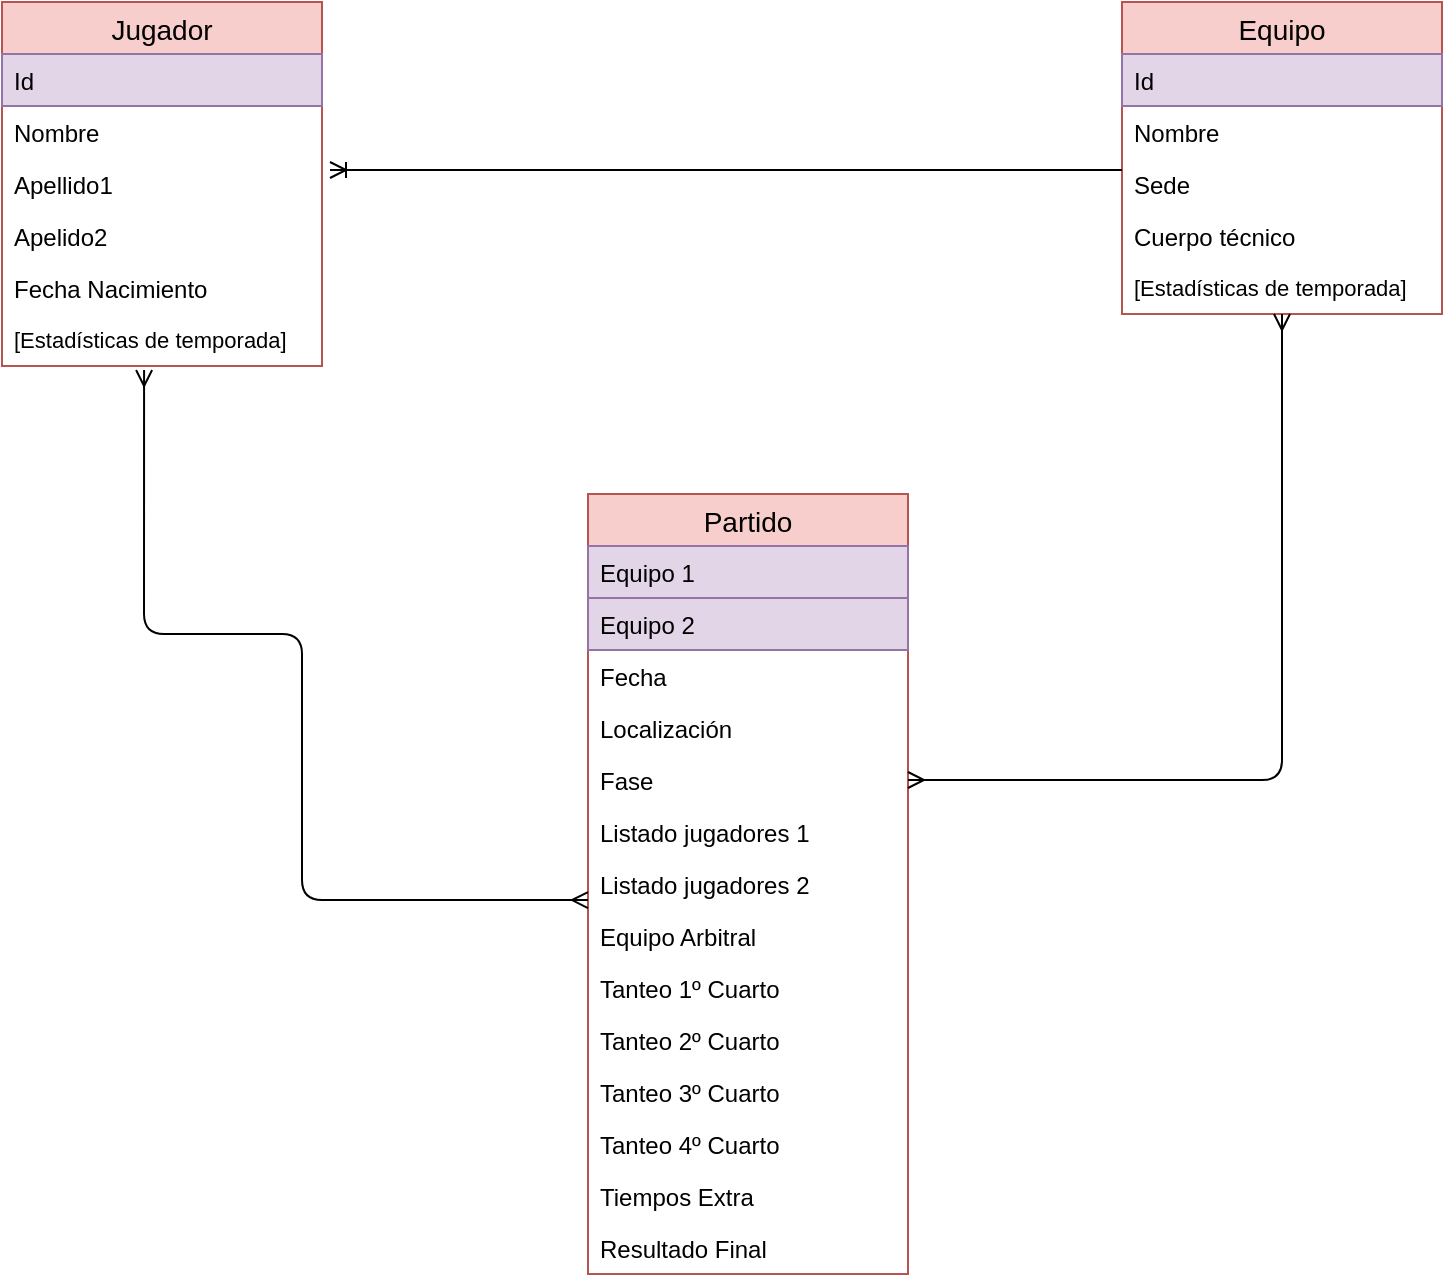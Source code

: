 <mxfile version="10.6.5" type="device"><diagram id="qawyt_dM7FRJLeD7f2IF" name="Page-1"><mxGraphModel dx="840" dy="491" grid="1" gridSize="10" guides="1" tooltips="1" connect="1" arrows="1" fold="1" page="1" pageScale="1" pageWidth="827" pageHeight="1169" math="0" shadow="0"><root><mxCell id="0"/><mxCell id="1" parent="0"/><mxCell id="tLVqmXnNheeEkYoNx9lX-1" value="Jugador" style="swimlane;fontStyle=0;childLayout=stackLayout;horizontal=1;startSize=26;fillColor=#f8cecc;horizontalStack=0;resizeParent=1;resizeParentMax=0;resizeLast=0;collapsible=1;marginBottom=0;swimlaneFillColor=#ffffff;align=center;fontSize=14;strokeColor=#b85450;" vertex="1" parent="1"><mxGeometry x="40" y="44" width="160" height="182" as="geometry"><mxRectangle x="60" y="50" width="80" height="26" as="alternateBounds"/></mxGeometry></mxCell><mxCell id="tLVqmXnNheeEkYoNx9lX-2" value="Id" style="text;strokeColor=#9673a6;fillColor=#E1D5E7;spacingLeft=4;spacingRight=4;overflow=hidden;rotatable=0;points=[[0,0.5],[1,0.5]];portConstraint=eastwest;fontSize=12;shadow=0;" vertex="1" parent="tLVqmXnNheeEkYoNx9lX-1"><mxGeometry y="26" width="160" height="26" as="geometry"/></mxCell><mxCell id="tLVqmXnNheeEkYoNx9lX-3" value="Nombre" style="text;strokeColor=none;fillColor=none;spacingLeft=4;spacingRight=4;overflow=hidden;rotatable=0;points=[[0,0.5],[1,0.5]];portConstraint=eastwest;fontSize=12;" vertex="1" parent="tLVqmXnNheeEkYoNx9lX-1"><mxGeometry y="52" width="160" height="26" as="geometry"/></mxCell><mxCell id="tLVqmXnNheeEkYoNx9lX-4" value="Apellido1" style="text;strokeColor=none;fillColor=none;spacingLeft=4;spacingRight=4;overflow=hidden;rotatable=0;points=[[0,0.5],[1,0.5]];portConstraint=eastwest;fontSize=12;" vertex="1" parent="tLVqmXnNheeEkYoNx9lX-1"><mxGeometry y="78" width="160" height="26" as="geometry"/></mxCell><mxCell id="tLVqmXnNheeEkYoNx9lX-18" value="Apelido2" style="text;strokeColor=none;fillColor=none;spacingLeft=4;spacingRight=4;overflow=hidden;rotatable=0;points=[[0,0.5],[1,0.5]];portConstraint=eastwest;fontSize=12;" vertex="1" parent="tLVqmXnNheeEkYoNx9lX-1"><mxGeometry y="104" width="160" height="26" as="geometry"/></mxCell><mxCell id="tLVqmXnNheeEkYoNx9lX-17" value="Fecha Nacimiento" style="text;strokeColor=none;fillColor=none;spacingLeft=4;spacingRight=4;overflow=hidden;rotatable=0;points=[[0,0.5],[1,0.5]];portConstraint=eastwest;fontSize=12;" vertex="1" parent="tLVqmXnNheeEkYoNx9lX-1"><mxGeometry y="130" width="160" height="26" as="geometry"/></mxCell><mxCell id="tLVqmXnNheeEkYoNx9lX-16" value="[Estadísticas de temporada]" style="text;strokeColor=none;fillColor=none;spacingLeft=4;spacingRight=4;overflow=hidden;rotatable=0;points=[[0,0.5],[1,0.5]];portConstraint=eastwest;fontSize=11;" vertex="1" parent="tLVqmXnNheeEkYoNx9lX-1"><mxGeometry y="156" width="160" height="26" as="geometry"/></mxCell><mxCell id="tLVqmXnNheeEkYoNx9lX-5" value="Equipo" style="swimlane;fontStyle=0;childLayout=stackLayout;horizontal=1;startSize=26;fillColor=#f8cecc;horizontalStack=0;resizeParent=1;resizeParentMax=0;resizeLast=0;collapsible=1;marginBottom=0;swimlaneFillColor=#ffffff;align=center;fontSize=14;strokeColor=#b85450;" vertex="1" parent="1"><mxGeometry x="600" y="44" width="160" height="156" as="geometry"/></mxCell><mxCell id="tLVqmXnNheeEkYoNx9lX-6" value="Id" style="text;strokeColor=#9673a6;fillColor=#e1d5e7;spacingLeft=4;spacingRight=4;overflow=hidden;rotatable=0;points=[[0,0.5],[1,0.5]];portConstraint=eastwest;fontSize=12;" vertex="1" parent="tLVqmXnNheeEkYoNx9lX-5"><mxGeometry y="26" width="160" height="26" as="geometry"/></mxCell><mxCell id="tLVqmXnNheeEkYoNx9lX-7" value="Nombre" style="text;strokeColor=none;fillColor=none;spacingLeft=4;spacingRight=4;overflow=hidden;rotatable=0;points=[[0,0.5],[1,0.5]];portConstraint=eastwest;fontSize=12;" vertex="1" parent="tLVqmXnNheeEkYoNx9lX-5"><mxGeometry y="52" width="160" height="26" as="geometry"/></mxCell><mxCell id="tLVqmXnNheeEkYoNx9lX-8" value="Sede" style="text;strokeColor=none;fillColor=none;spacingLeft=4;spacingRight=4;overflow=hidden;rotatable=0;points=[[0,0.5],[1,0.5]];portConstraint=eastwest;fontSize=12;" vertex="1" parent="tLVqmXnNheeEkYoNx9lX-5"><mxGeometry y="78" width="160" height="26" as="geometry"/></mxCell><mxCell id="tLVqmXnNheeEkYoNx9lX-20" value="Cuerpo técnico" style="text;strokeColor=none;fillColor=none;spacingLeft=4;spacingRight=4;overflow=hidden;rotatable=0;points=[[0,0.5],[1,0.5]];portConstraint=eastwest;fontSize=12;shadow=0;" vertex="1" parent="tLVqmXnNheeEkYoNx9lX-5"><mxGeometry y="104" width="160" height="26" as="geometry"/></mxCell><mxCell id="tLVqmXnNheeEkYoNx9lX-19" value="[Estadísticas de temporada]" style="text;strokeColor=none;fillColor=none;spacingLeft=4;spacingRight=4;overflow=hidden;rotatable=0;points=[[0,0.5],[1,0.5]];portConstraint=eastwest;fontSize=11;shadow=0;" vertex="1" parent="tLVqmXnNheeEkYoNx9lX-5"><mxGeometry y="130" width="160" height="26" as="geometry"/></mxCell><mxCell id="tLVqmXnNheeEkYoNx9lX-9" value="Partido" style="swimlane;fontStyle=0;childLayout=stackLayout;horizontal=1;startSize=26;fillColor=#f8cecc;horizontalStack=0;resizeParent=1;resizeParentMax=0;resizeLast=0;collapsible=1;marginBottom=0;swimlaneFillColor=#ffffff;align=center;fontSize=14;strokeColor=#b85450;" vertex="1" parent="1"><mxGeometry x="333" y="290" width="160" height="390" as="geometry"/></mxCell><mxCell id="tLVqmXnNheeEkYoNx9lX-10" value="Equipo 1" style="text;strokeColor=#9673a6;fillColor=#e1d5e7;spacingLeft=4;spacingRight=4;overflow=hidden;rotatable=0;points=[[0,0.5],[1,0.5]];portConstraint=eastwest;fontSize=12;" vertex="1" parent="tLVqmXnNheeEkYoNx9lX-9"><mxGeometry y="26" width="160" height="26" as="geometry"/></mxCell><mxCell id="tLVqmXnNheeEkYoNx9lX-11" value="Equipo 2" style="text;strokeColor=#9673a6;fillColor=#e1d5e7;spacingLeft=4;spacingRight=4;overflow=hidden;rotatable=0;points=[[0,0.5],[1,0.5]];portConstraint=eastwest;fontSize=12;" vertex="1" parent="tLVqmXnNheeEkYoNx9lX-9"><mxGeometry y="52" width="160" height="26" as="geometry"/></mxCell><mxCell id="tLVqmXnNheeEkYoNx9lX-22" value="Fecha" style="text;strokeColor=none;fillColor=none;spacingLeft=4;spacingRight=4;overflow=hidden;rotatable=0;points=[[0,0.5],[1,0.5]];portConstraint=eastwest;fontSize=12;shadow=0;" vertex="1" parent="tLVqmXnNheeEkYoNx9lX-9"><mxGeometry y="78" width="160" height="26" as="geometry"/></mxCell><mxCell id="tLVqmXnNheeEkYoNx9lX-21" value="Localización" style="text;strokeColor=none;fillColor=none;spacingLeft=4;spacingRight=4;overflow=hidden;rotatable=0;points=[[0,0.5],[1,0.5]];portConstraint=eastwest;fontSize=12;shadow=0;" vertex="1" parent="tLVqmXnNheeEkYoNx9lX-9"><mxGeometry y="104" width="160" height="26" as="geometry"/></mxCell><mxCell id="tLVqmXnNheeEkYoNx9lX-12" value="Fase" style="text;strokeColor=none;fillColor=none;spacingLeft=4;spacingRight=4;overflow=hidden;rotatable=0;points=[[0,0.5],[1,0.5]];portConstraint=eastwest;fontSize=12;" vertex="1" parent="tLVqmXnNheeEkYoNx9lX-9"><mxGeometry y="130" width="160" height="26" as="geometry"/></mxCell><mxCell id="tLVqmXnNheeEkYoNx9lX-24" value="Listado jugadores 1" style="text;strokeColor=none;fillColor=none;spacingLeft=4;spacingRight=4;overflow=hidden;rotatable=0;points=[[0,0.5],[1,0.5]];portConstraint=eastwest;fontSize=12;shadow=0;" vertex="1" parent="tLVqmXnNheeEkYoNx9lX-9"><mxGeometry y="156" width="160" height="26" as="geometry"/></mxCell><mxCell id="tLVqmXnNheeEkYoNx9lX-25" value="Listado jugadores 2" style="text;strokeColor=none;fillColor=none;spacingLeft=4;spacingRight=4;overflow=hidden;rotatable=0;points=[[0,0.5],[1,0.5]];portConstraint=eastwest;fontSize=12;shadow=0;" vertex="1" parent="tLVqmXnNheeEkYoNx9lX-9"><mxGeometry y="182" width="160" height="26" as="geometry"/></mxCell><mxCell id="tLVqmXnNheeEkYoNx9lX-23" value="Equipo Arbitral" style="text;strokeColor=none;fillColor=none;spacingLeft=4;spacingRight=4;overflow=hidden;rotatable=0;points=[[0,0.5],[1,0.5]];portConstraint=eastwest;fontSize=12;shadow=0;" vertex="1" parent="tLVqmXnNheeEkYoNx9lX-9"><mxGeometry y="208" width="160" height="26" as="geometry"/></mxCell><mxCell id="tLVqmXnNheeEkYoNx9lX-26" value="Tanteo 1º Cuarto" style="text;strokeColor=none;fillColor=none;spacingLeft=4;spacingRight=4;overflow=hidden;rotatable=0;points=[[0,0.5],[1,0.5]];portConstraint=eastwest;fontSize=12;shadow=0;" vertex="1" parent="tLVqmXnNheeEkYoNx9lX-9"><mxGeometry y="234" width="160" height="26" as="geometry"/></mxCell><mxCell id="tLVqmXnNheeEkYoNx9lX-27" value="Tanteo 2º Cuarto" style="text;strokeColor=none;fillColor=none;spacingLeft=4;spacingRight=4;overflow=hidden;rotatable=0;points=[[0,0.5],[1,0.5]];portConstraint=eastwest;fontSize=12;shadow=0;" vertex="1" parent="tLVqmXnNheeEkYoNx9lX-9"><mxGeometry y="260" width="160" height="26" as="geometry"/></mxCell><mxCell id="tLVqmXnNheeEkYoNx9lX-28" value="Tanteo 3º Cuarto" style="text;strokeColor=none;fillColor=none;spacingLeft=4;spacingRight=4;overflow=hidden;rotatable=0;points=[[0,0.5],[1,0.5]];portConstraint=eastwest;fontSize=12;shadow=0;" vertex="1" parent="tLVqmXnNheeEkYoNx9lX-9"><mxGeometry y="286" width="160" height="26" as="geometry"/></mxCell><mxCell id="tLVqmXnNheeEkYoNx9lX-29" value="Tanteo 4º Cuarto" style="text;strokeColor=none;fillColor=none;spacingLeft=4;spacingRight=4;overflow=hidden;rotatable=0;points=[[0,0.5],[1,0.5]];portConstraint=eastwest;fontSize=12;shadow=0;" vertex="1" parent="tLVqmXnNheeEkYoNx9lX-9"><mxGeometry y="312" width="160" height="26" as="geometry"/></mxCell><mxCell id="tLVqmXnNheeEkYoNx9lX-30" value="Tiempos Extra" style="text;strokeColor=none;fillColor=none;spacingLeft=4;spacingRight=4;overflow=hidden;rotatable=0;points=[[0,0.5],[1,0.5]];portConstraint=eastwest;fontSize=12;shadow=0;" vertex="1" parent="tLVqmXnNheeEkYoNx9lX-9"><mxGeometry y="338" width="160" height="26" as="geometry"/></mxCell><mxCell id="tLVqmXnNheeEkYoNx9lX-31" value="Resultado Final" style="text;strokeColor=none;fillColor=none;spacingLeft=4;spacingRight=4;overflow=hidden;rotatable=0;points=[[0,0.5],[1,0.5]];portConstraint=eastwest;fontSize=12;shadow=0;" vertex="1" parent="tLVqmXnNheeEkYoNx9lX-9"><mxGeometry y="364" width="160" height="26" as="geometry"/></mxCell><mxCell id="tLVqmXnNheeEkYoNx9lX-32" value="" style="edgeStyle=orthogonalEdgeStyle;fontSize=12;html=1;endArrow=ERmany;startArrow=ERmany;entryX=0.444;entryY=1.077;entryDx=0;entryDy=0;entryPerimeter=0;exitX=0;exitY=0.808;exitDx=0;exitDy=0;exitPerimeter=0;" edge="1" parent="1" source="tLVqmXnNheeEkYoNx9lX-25" target="tLVqmXnNheeEkYoNx9lX-16"><mxGeometry width="100" height="100" relative="1" as="geometry"><mxPoint x="90" y="440" as="sourcePoint"/><mxPoint x="190" y="340" as="targetPoint"/><Array as="points"><mxPoint x="190" y="493"/><mxPoint x="190" y="360"/><mxPoint x="111" y="360"/></Array></mxGeometry></mxCell><mxCell id="tLVqmXnNheeEkYoNx9lX-33" value="" style="edgeStyle=orthogonalEdgeStyle;fontSize=12;html=1;endArrow=ERmany;startArrow=ERmany;entryX=0.5;entryY=1;entryDx=0;entryDy=0;entryPerimeter=0;exitX=1;exitY=0.5;exitDx=0;exitDy=0;" edge="1" parent="1" source="tLVqmXnNheeEkYoNx9lX-12" target="tLVqmXnNheeEkYoNx9lX-19"><mxGeometry width="100" height="100" relative="1" as="geometry"><mxPoint x="610" y="450" as="sourcePoint"/><mxPoint x="710" y="350" as="targetPoint"/></mxGeometry></mxCell><mxCell id="tLVqmXnNheeEkYoNx9lX-34" value="" style="edgeStyle=orthogonalEdgeStyle;fontSize=12;html=1;endArrow=ERoneToMany;entryX=1.025;entryY=0.231;entryDx=0;entryDy=0;entryPerimeter=0;exitX=0;exitY=0.231;exitDx=0;exitDy=0;exitPerimeter=0;" edge="1" parent="1" source="tLVqmXnNheeEkYoNx9lX-8" target="tLVqmXnNheeEkYoNx9lX-4"><mxGeometry width="100" height="100" relative="1" as="geometry"><mxPoint x="360" y="200" as="sourcePoint"/><mxPoint x="460" y="100" as="targetPoint"/></mxGeometry></mxCell></root></mxGraphModel></diagram></mxfile>